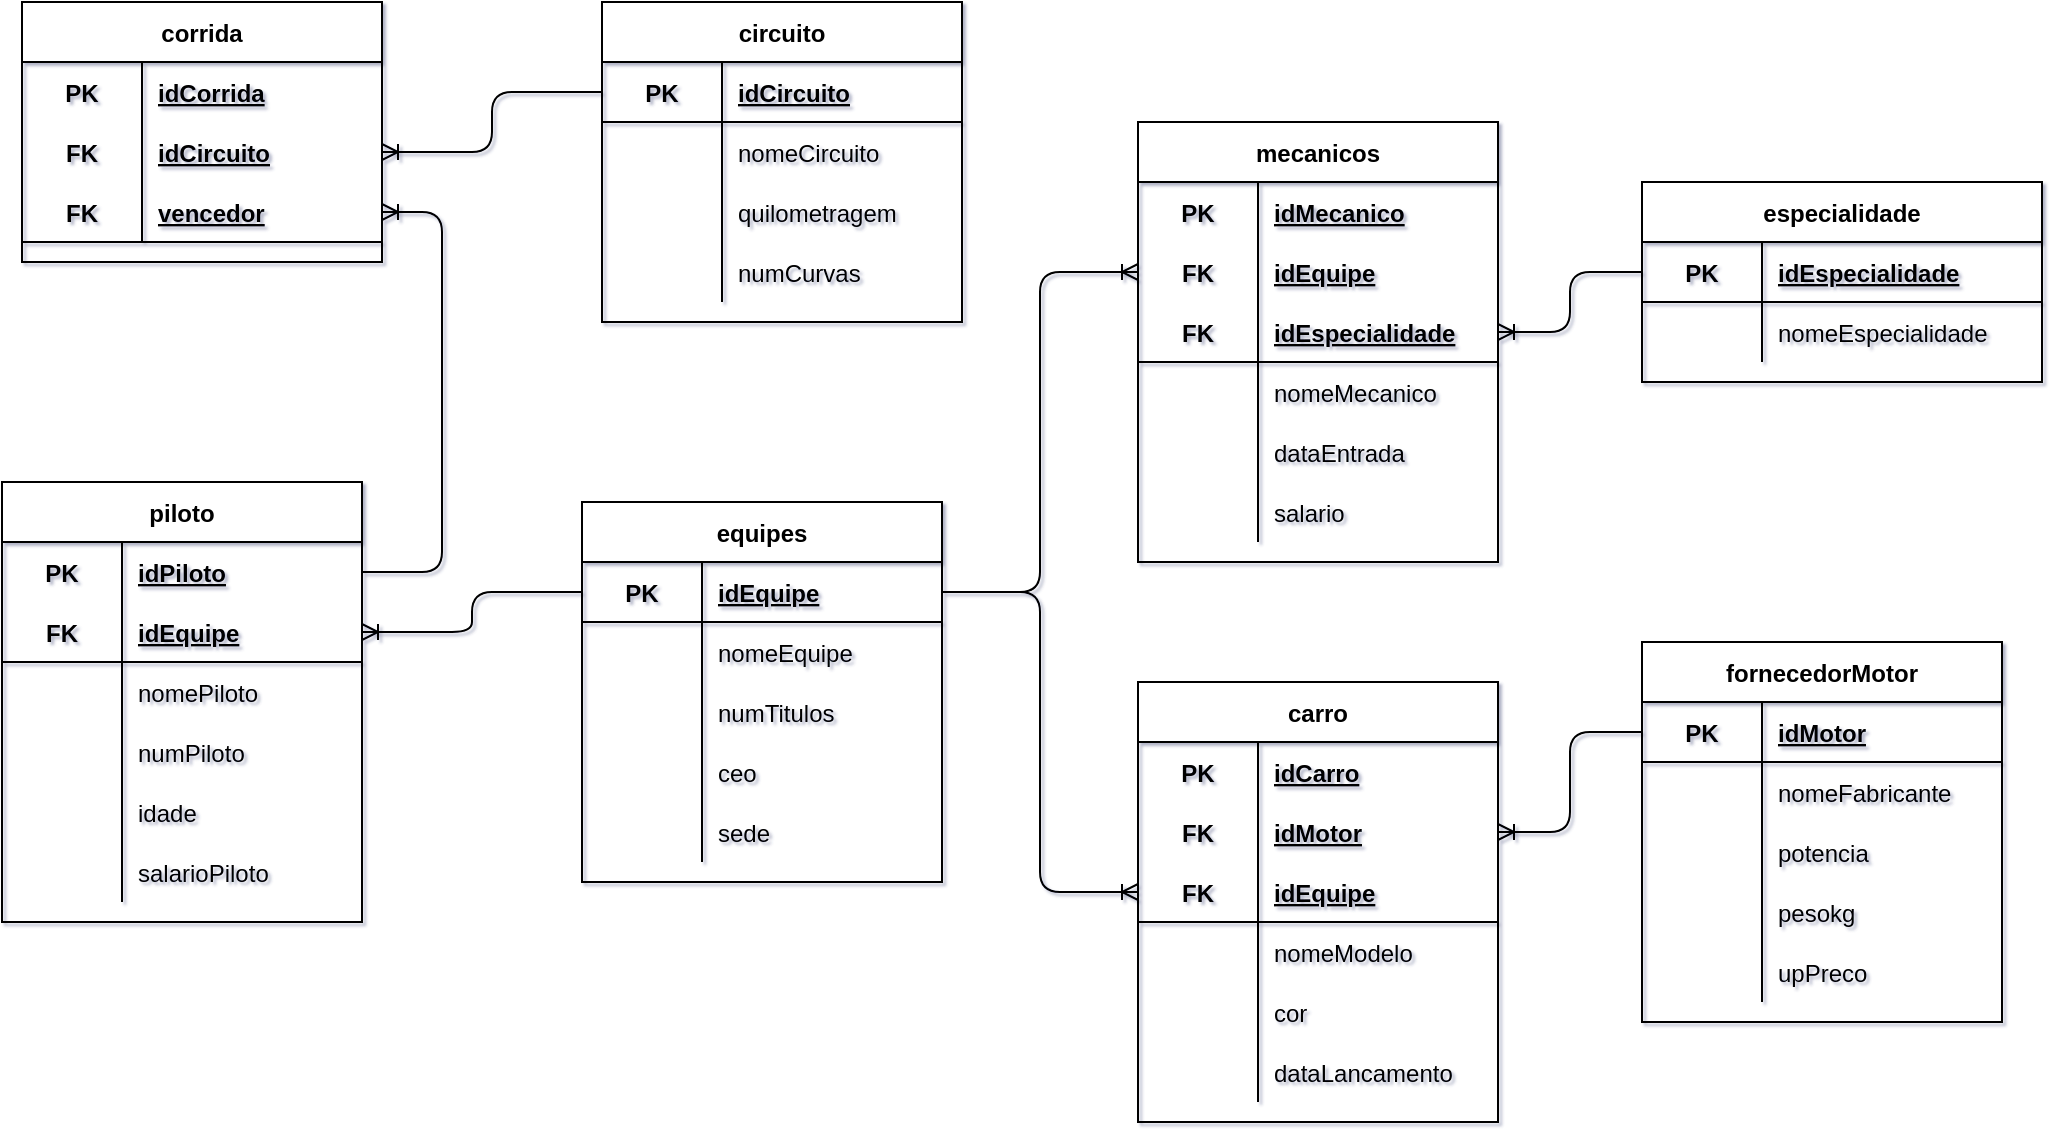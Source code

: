 <mxfile version="14.9.6" type="device"><diagram id="eBd-GLtDfnxF-l-MGAw2" name="Page-1"><mxGraphModel dx="1695" dy="1609" grid="1" gridSize="10" guides="1" tooltips="1" connect="1" arrows="1" fold="1" page="1" pageScale="1" pageWidth="827" pageHeight="1169" math="0" shadow="1"><root><mxCell id="0"/><mxCell id="1" parent="0"/><mxCell id="YlnwM0JC9CbIbklaYt_y-1" value="carro" style="shape=table;startSize=30;container=1;collapsible=1;childLayout=tableLayout;fixedRows=1;rowLines=0;fontStyle=1;align=center;resizeLast=1;" parent="1" vertex="1"><mxGeometry x="348" y="160" width="180" height="220" as="geometry"/></mxCell><mxCell id="YlnwM0JC9CbIbklaYt_y-2" value="" style="shape=partialRectangle;collapsible=0;dropTarget=0;pointerEvents=0;fillColor=none;top=0;left=0;bottom=0;right=0;points=[[0,0.5],[1,0.5]];portConstraint=eastwest;" parent="YlnwM0JC9CbIbklaYt_y-1" vertex="1"><mxGeometry y="30" width="180" height="30" as="geometry"/></mxCell><mxCell id="YlnwM0JC9CbIbklaYt_y-3" value="PK" style="shape=partialRectangle;connectable=0;fillColor=none;top=0;left=0;bottom=0;right=0;fontStyle=1;overflow=hidden;" parent="YlnwM0JC9CbIbklaYt_y-2" vertex="1"><mxGeometry width="60" height="30" as="geometry"/></mxCell><mxCell id="YlnwM0JC9CbIbklaYt_y-4" value="idCarro" style="shape=partialRectangle;connectable=0;fillColor=none;top=0;left=0;bottom=0;right=0;align=left;spacingLeft=6;fontStyle=5;overflow=hidden;" parent="YlnwM0JC9CbIbklaYt_y-2" vertex="1"><mxGeometry x="60" width="120" height="30" as="geometry"/></mxCell><mxCell id="YlnwM0JC9CbIbklaYt_y-169" value="" style="shape=partialRectangle;collapsible=0;dropTarget=0;pointerEvents=0;fillColor=none;top=0;left=0;bottom=0;right=0;points=[[0,0.5],[1,0.5]];portConstraint=eastwest;" parent="YlnwM0JC9CbIbklaYt_y-1" vertex="1"><mxGeometry y="60" width="180" height="30" as="geometry"/></mxCell><mxCell id="YlnwM0JC9CbIbklaYt_y-170" value="FK" style="shape=partialRectangle;connectable=0;fillColor=none;top=0;left=0;bottom=0;right=0;fontStyle=1;overflow=hidden;" parent="YlnwM0JC9CbIbklaYt_y-169" vertex="1"><mxGeometry width="60" height="30" as="geometry"/></mxCell><mxCell id="YlnwM0JC9CbIbklaYt_y-171" value="idMotor" style="shape=partialRectangle;connectable=0;fillColor=none;top=0;left=0;bottom=0;right=0;align=left;spacingLeft=6;fontStyle=5;overflow=hidden;" parent="YlnwM0JC9CbIbklaYt_y-169" vertex="1"><mxGeometry x="60" width="120" height="30" as="geometry"/></mxCell><mxCell id="YlnwM0JC9CbIbklaYt_y-5" value="" style="shape=partialRectangle;collapsible=0;dropTarget=0;pointerEvents=0;fillColor=none;top=0;left=0;bottom=1;right=0;points=[[0,0.5],[1,0.5]];portConstraint=eastwest;" parent="YlnwM0JC9CbIbklaYt_y-1" vertex="1"><mxGeometry y="90" width="180" height="30" as="geometry"/></mxCell><mxCell id="YlnwM0JC9CbIbklaYt_y-6" value="FK" style="shape=partialRectangle;connectable=0;fillColor=none;top=0;left=0;bottom=0;right=0;fontStyle=1;overflow=hidden;" parent="YlnwM0JC9CbIbklaYt_y-5" vertex="1"><mxGeometry width="60" height="30" as="geometry"/></mxCell><mxCell id="YlnwM0JC9CbIbklaYt_y-7" value="idEquipe" style="shape=partialRectangle;connectable=0;fillColor=none;top=0;left=0;bottom=0;right=0;align=left;spacingLeft=6;fontStyle=5;overflow=hidden;" parent="YlnwM0JC9CbIbklaYt_y-5" vertex="1"><mxGeometry x="60" width="120" height="30" as="geometry"/></mxCell><mxCell id="YlnwM0JC9CbIbklaYt_y-8" value="" style="shape=partialRectangle;collapsible=0;dropTarget=0;pointerEvents=0;fillColor=none;top=0;left=0;bottom=0;right=0;points=[[0,0.5],[1,0.5]];portConstraint=eastwest;" parent="YlnwM0JC9CbIbklaYt_y-1" vertex="1"><mxGeometry y="120" width="180" height="30" as="geometry"/></mxCell><mxCell id="YlnwM0JC9CbIbklaYt_y-9" value="" style="shape=partialRectangle;connectable=0;fillColor=none;top=0;left=0;bottom=0;right=0;editable=1;overflow=hidden;" parent="YlnwM0JC9CbIbklaYt_y-8" vertex="1"><mxGeometry width="60" height="30" as="geometry"/></mxCell><mxCell id="YlnwM0JC9CbIbklaYt_y-10" value="nomeModelo" style="shape=partialRectangle;connectable=0;fillColor=none;top=0;left=0;bottom=0;right=0;align=left;spacingLeft=6;overflow=hidden;" parent="YlnwM0JC9CbIbklaYt_y-8" vertex="1"><mxGeometry x="60" width="120" height="30" as="geometry"/></mxCell><mxCell id="YlnwM0JC9CbIbklaYt_y-11" value="" style="shape=partialRectangle;collapsible=0;dropTarget=0;pointerEvents=0;fillColor=none;top=0;left=0;bottom=0;right=0;points=[[0,0.5],[1,0.5]];portConstraint=eastwest;" parent="YlnwM0JC9CbIbklaYt_y-1" vertex="1"><mxGeometry y="150" width="180" height="30" as="geometry"/></mxCell><mxCell id="YlnwM0JC9CbIbklaYt_y-12" value="" style="shape=partialRectangle;connectable=0;fillColor=none;top=0;left=0;bottom=0;right=0;editable=1;overflow=hidden;" parent="YlnwM0JC9CbIbklaYt_y-11" vertex="1"><mxGeometry width="60" height="30" as="geometry"/></mxCell><mxCell id="YlnwM0JC9CbIbklaYt_y-13" value="cor" style="shape=partialRectangle;connectable=0;fillColor=none;top=0;left=0;bottom=0;right=0;align=left;spacingLeft=6;overflow=hidden;" parent="YlnwM0JC9CbIbklaYt_y-11" vertex="1"><mxGeometry x="60" width="120" height="30" as="geometry"/></mxCell><mxCell id="YlnwM0JC9CbIbklaYt_y-172" value="" style="shape=partialRectangle;collapsible=0;dropTarget=0;pointerEvents=0;fillColor=none;top=0;left=0;bottom=0;right=0;points=[[0,0.5],[1,0.5]];portConstraint=eastwest;" parent="YlnwM0JC9CbIbklaYt_y-1" vertex="1"><mxGeometry y="180" width="180" height="30" as="geometry"/></mxCell><mxCell id="YlnwM0JC9CbIbklaYt_y-173" value="" style="shape=partialRectangle;connectable=0;fillColor=none;top=0;left=0;bottom=0;right=0;editable=1;overflow=hidden;" parent="YlnwM0JC9CbIbklaYt_y-172" vertex="1"><mxGeometry width="60" height="30" as="geometry"/></mxCell><mxCell id="YlnwM0JC9CbIbklaYt_y-174" value="dataLancamento" style="shape=partialRectangle;connectable=0;fillColor=none;top=0;left=0;bottom=0;right=0;align=left;spacingLeft=6;overflow=hidden;" parent="YlnwM0JC9CbIbklaYt_y-172" vertex="1"><mxGeometry x="60" width="120" height="30" as="geometry"/></mxCell><mxCell id="YlnwM0JC9CbIbklaYt_y-14" value="equipes" style="shape=table;startSize=30;container=1;collapsible=1;childLayout=tableLayout;fixedRows=1;rowLines=0;fontStyle=1;align=center;resizeLast=1;" parent="1" vertex="1"><mxGeometry x="70" y="70" width="180" height="190" as="geometry"/></mxCell><mxCell id="YlnwM0JC9CbIbklaYt_y-18" value="" style="shape=partialRectangle;collapsible=0;dropTarget=0;pointerEvents=0;fillColor=none;top=0;left=0;bottom=1;right=0;points=[[0,0.5],[1,0.5]];portConstraint=eastwest;" parent="YlnwM0JC9CbIbklaYt_y-14" vertex="1"><mxGeometry y="30" width="180" height="30" as="geometry"/></mxCell><mxCell id="YlnwM0JC9CbIbklaYt_y-19" value="PK" style="shape=partialRectangle;connectable=0;fillColor=none;top=0;left=0;bottom=0;right=0;fontStyle=1;overflow=hidden;" parent="YlnwM0JC9CbIbklaYt_y-18" vertex="1"><mxGeometry width="60" height="30" as="geometry"/></mxCell><mxCell id="YlnwM0JC9CbIbklaYt_y-20" value="idEquipe" style="shape=partialRectangle;connectable=0;fillColor=none;top=0;left=0;bottom=0;right=0;align=left;spacingLeft=6;fontStyle=5;overflow=hidden;" parent="YlnwM0JC9CbIbklaYt_y-18" vertex="1"><mxGeometry x="60" width="120" height="30" as="geometry"/></mxCell><mxCell id="YlnwM0JC9CbIbklaYt_y-21" value="" style="shape=partialRectangle;collapsible=0;dropTarget=0;pointerEvents=0;fillColor=none;top=0;left=0;bottom=0;right=0;points=[[0,0.5],[1,0.5]];portConstraint=eastwest;" parent="YlnwM0JC9CbIbklaYt_y-14" vertex="1"><mxGeometry y="60" width="180" height="30" as="geometry"/></mxCell><mxCell id="YlnwM0JC9CbIbklaYt_y-22" value="" style="shape=partialRectangle;connectable=0;fillColor=none;top=0;left=0;bottom=0;right=0;editable=1;overflow=hidden;" parent="YlnwM0JC9CbIbklaYt_y-21" vertex="1"><mxGeometry width="60" height="30" as="geometry"/></mxCell><mxCell id="YlnwM0JC9CbIbklaYt_y-23" value="nomeEquipe" style="shape=partialRectangle;connectable=0;fillColor=none;top=0;left=0;bottom=0;right=0;align=left;spacingLeft=6;overflow=hidden;" parent="YlnwM0JC9CbIbklaYt_y-21" vertex="1"><mxGeometry x="60" width="120" height="30" as="geometry"/></mxCell><mxCell id="YlnwM0JC9CbIbklaYt_y-24" value="" style="shape=partialRectangle;collapsible=0;dropTarget=0;pointerEvents=0;fillColor=none;top=0;left=0;bottom=0;right=0;points=[[0,0.5],[1,0.5]];portConstraint=eastwest;" parent="YlnwM0JC9CbIbklaYt_y-14" vertex="1"><mxGeometry y="90" width="180" height="30" as="geometry"/></mxCell><mxCell id="YlnwM0JC9CbIbklaYt_y-25" value="" style="shape=partialRectangle;connectable=0;fillColor=none;top=0;left=0;bottom=0;right=0;editable=1;overflow=hidden;" parent="YlnwM0JC9CbIbklaYt_y-24" vertex="1"><mxGeometry width="60" height="30" as="geometry"/></mxCell><mxCell id="YlnwM0JC9CbIbklaYt_y-26" value="numTitulos" style="shape=partialRectangle;connectable=0;fillColor=none;top=0;left=0;bottom=0;right=0;align=left;spacingLeft=6;overflow=hidden;" parent="YlnwM0JC9CbIbklaYt_y-24" vertex="1"><mxGeometry x="60" width="120" height="30" as="geometry"/></mxCell><mxCell id="YlnwM0JC9CbIbklaYt_y-160" value="" style="shape=partialRectangle;collapsible=0;dropTarget=0;pointerEvents=0;fillColor=none;top=0;left=0;bottom=0;right=0;points=[[0,0.5],[1,0.5]];portConstraint=eastwest;" parent="YlnwM0JC9CbIbklaYt_y-14" vertex="1"><mxGeometry y="120" width="180" height="30" as="geometry"/></mxCell><mxCell id="YlnwM0JC9CbIbklaYt_y-161" value="" style="shape=partialRectangle;connectable=0;fillColor=none;top=0;left=0;bottom=0;right=0;editable=1;overflow=hidden;" parent="YlnwM0JC9CbIbklaYt_y-160" vertex="1"><mxGeometry width="60" height="30" as="geometry"/></mxCell><mxCell id="YlnwM0JC9CbIbklaYt_y-162" value="ceo" style="shape=partialRectangle;connectable=0;fillColor=none;top=0;left=0;bottom=0;right=0;align=left;spacingLeft=6;overflow=hidden;" parent="YlnwM0JC9CbIbklaYt_y-160" vertex="1"><mxGeometry x="60" width="120" height="30" as="geometry"/></mxCell><mxCell id="YlnwM0JC9CbIbklaYt_y-166" value="" style="shape=partialRectangle;collapsible=0;dropTarget=0;pointerEvents=0;fillColor=none;top=0;left=0;bottom=0;right=0;points=[[0,0.5],[1,0.5]];portConstraint=eastwest;" parent="YlnwM0JC9CbIbklaYt_y-14" vertex="1"><mxGeometry y="150" width="180" height="30" as="geometry"/></mxCell><mxCell id="YlnwM0JC9CbIbklaYt_y-167" value="" style="shape=partialRectangle;connectable=0;fillColor=none;top=0;left=0;bottom=0;right=0;editable=1;overflow=hidden;" parent="YlnwM0JC9CbIbklaYt_y-166" vertex="1"><mxGeometry width="60" height="30" as="geometry"/></mxCell><mxCell id="YlnwM0JC9CbIbklaYt_y-168" value="sede" style="shape=partialRectangle;connectable=0;fillColor=none;top=0;left=0;bottom=0;right=0;align=left;spacingLeft=6;overflow=hidden;" parent="YlnwM0JC9CbIbklaYt_y-166" vertex="1"><mxGeometry x="60" width="120" height="30" as="geometry"/></mxCell><mxCell id="YlnwM0JC9CbIbklaYt_y-27" value="piloto" style="shape=table;startSize=30;container=1;collapsible=1;childLayout=tableLayout;fixedRows=1;rowLines=0;fontStyle=1;align=center;resizeLast=1;" parent="1" vertex="1"><mxGeometry x="-220" y="60" width="180" height="220" as="geometry"/></mxCell><mxCell id="YlnwM0JC9CbIbklaYt_y-28" value="" style="shape=partialRectangle;collapsible=0;dropTarget=0;pointerEvents=0;fillColor=none;top=0;left=0;bottom=0;right=0;points=[[0,0.5],[1,0.5]];portConstraint=eastwest;" parent="YlnwM0JC9CbIbklaYt_y-27" vertex="1"><mxGeometry y="30" width="180" height="30" as="geometry"/></mxCell><mxCell id="YlnwM0JC9CbIbklaYt_y-29" value="PK" style="shape=partialRectangle;connectable=0;fillColor=none;top=0;left=0;bottom=0;right=0;fontStyle=1;overflow=hidden;" parent="YlnwM0JC9CbIbklaYt_y-28" vertex="1"><mxGeometry width="60" height="30" as="geometry"/></mxCell><mxCell id="YlnwM0JC9CbIbklaYt_y-30" value="idPiloto" style="shape=partialRectangle;connectable=0;fillColor=none;top=0;left=0;bottom=0;right=0;align=left;spacingLeft=6;fontStyle=5;overflow=hidden;" parent="YlnwM0JC9CbIbklaYt_y-28" vertex="1"><mxGeometry x="60" width="120" height="30" as="geometry"/></mxCell><mxCell id="YlnwM0JC9CbIbklaYt_y-31" value="" style="shape=partialRectangle;collapsible=0;dropTarget=0;pointerEvents=0;fillColor=none;top=0;left=0;bottom=1;right=0;points=[[0,0.5],[1,0.5]];portConstraint=eastwest;" parent="YlnwM0JC9CbIbklaYt_y-27" vertex="1"><mxGeometry y="60" width="180" height="30" as="geometry"/></mxCell><mxCell id="YlnwM0JC9CbIbklaYt_y-32" value="FK" style="shape=partialRectangle;connectable=0;fillColor=none;top=0;left=0;bottom=0;right=0;fontStyle=1;overflow=hidden;" parent="YlnwM0JC9CbIbklaYt_y-31" vertex="1"><mxGeometry width="60" height="30" as="geometry"/></mxCell><mxCell id="YlnwM0JC9CbIbklaYt_y-33" value="idEquipe" style="shape=partialRectangle;connectable=0;fillColor=none;top=0;left=0;bottom=0;right=0;align=left;spacingLeft=6;fontStyle=5;overflow=hidden;" parent="YlnwM0JC9CbIbklaYt_y-31" vertex="1"><mxGeometry x="60" width="120" height="30" as="geometry"/></mxCell><mxCell id="YlnwM0JC9CbIbklaYt_y-34" value="" style="shape=partialRectangle;collapsible=0;dropTarget=0;pointerEvents=0;fillColor=none;top=0;left=0;bottom=0;right=0;points=[[0,0.5],[1,0.5]];portConstraint=eastwest;" parent="YlnwM0JC9CbIbklaYt_y-27" vertex="1"><mxGeometry y="90" width="180" height="30" as="geometry"/></mxCell><mxCell id="YlnwM0JC9CbIbklaYt_y-35" value="" style="shape=partialRectangle;connectable=0;fillColor=none;top=0;left=0;bottom=0;right=0;editable=1;overflow=hidden;" parent="YlnwM0JC9CbIbklaYt_y-34" vertex="1"><mxGeometry width="60" height="30" as="geometry"/></mxCell><mxCell id="YlnwM0JC9CbIbklaYt_y-36" value="nomePiloto" style="shape=partialRectangle;connectable=0;fillColor=none;top=0;left=0;bottom=0;right=0;align=left;spacingLeft=6;overflow=hidden;" parent="YlnwM0JC9CbIbklaYt_y-34" vertex="1"><mxGeometry x="60" width="120" height="30" as="geometry"/></mxCell><mxCell id="YlnwM0JC9CbIbklaYt_y-157" value="" style="shape=partialRectangle;collapsible=0;dropTarget=0;pointerEvents=0;fillColor=none;top=0;left=0;bottom=0;right=0;points=[[0,0.5],[1,0.5]];portConstraint=eastwest;" parent="YlnwM0JC9CbIbklaYt_y-27" vertex="1"><mxGeometry y="120" width="180" height="30" as="geometry"/></mxCell><mxCell id="YlnwM0JC9CbIbklaYt_y-158" value="" style="shape=partialRectangle;connectable=0;fillColor=none;top=0;left=0;bottom=0;right=0;editable=1;overflow=hidden;" parent="YlnwM0JC9CbIbklaYt_y-157" vertex="1"><mxGeometry width="60" height="30" as="geometry"/></mxCell><mxCell id="YlnwM0JC9CbIbklaYt_y-159" value="numPiloto" style="shape=partialRectangle;connectable=0;fillColor=none;top=0;left=0;bottom=0;right=0;align=left;spacingLeft=6;overflow=hidden;" parent="YlnwM0JC9CbIbklaYt_y-157" vertex="1"><mxGeometry x="60" width="120" height="30" as="geometry"/></mxCell><mxCell id="YlnwM0JC9CbIbklaYt_y-37" value="" style="shape=partialRectangle;collapsible=0;dropTarget=0;pointerEvents=0;fillColor=none;top=0;left=0;bottom=0;right=0;points=[[0,0.5],[1,0.5]];portConstraint=eastwest;" parent="YlnwM0JC9CbIbklaYt_y-27" vertex="1"><mxGeometry y="150" width="180" height="30" as="geometry"/></mxCell><mxCell id="YlnwM0JC9CbIbklaYt_y-38" value="" style="shape=partialRectangle;connectable=0;fillColor=none;top=0;left=0;bottom=0;right=0;editable=1;overflow=hidden;" parent="YlnwM0JC9CbIbklaYt_y-37" vertex="1"><mxGeometry width="60" height="30" as="geometry"/></mxCell><mxCell id="YlnwM0JC9CbIbklaYt_y-39" value="idade" style="shape=partialRectangle;connectable=0;fillColor=none;top=0;left=0;bottom=0;right=0;align=left;spacingLeft=6;overflow=hidden;" parent="YlnwM0JC9CbIbklaYt_y-37" vertex="1"><mxGeometry x="60" width="120" height="30" as="geometry"/></mxCell><mxCell id="hc2uomuNzAg5_D6R_K1c-16" value="" style="shape=partialRectangle;collapsible=0;dropTarget=0;pointerEvents=0;fillColor=none;top=0;left=0;bottom=0;right=0;points=[[0,0.5],[1,0.5]];portConstraint=eastwest;" parent="YlnwM0JC9CbIbklaYt_y-27" vertex="1"><mxGeometry y="180" width="180" height="30" as="geometry"/></mxCell><mxCell id="hc2uomuNzAg5_D6R_K1c-17" value="" style="shape=partialRectangle;connectable=0;fillColor=none;top=0;left=0;bottom=0;right=0;editable=1;overflow=hidden;" parent="hc2uomuNzAg5_D6R_K1c-16" vertex="1"><mxGeometry width="60" height="30" as="geometry"/></mxCell><mxCell id="hc2uomuNzAg5_D6R_K1c-18" value="salarioPiloto" style="shape=partialRectangle;connectable=0;fillColor=none;top=0;left=0;bottom=0;right=0;align=left;spacingLeft=6;overflow=hidden;" parent="hc2uomuNzAg5_D6R_K1c-16" vertex="1"><mxGeometry x="60" width="120" height="30" as="geometry"/></mxCell><mxCell id="YlnwM0JC9CbIbklaYt_y-40" value="fornecedorMotor" style="shape=table;startSize=30;container=1;collapsible=1;childLayout=tableLayout;fixedRows=1;rowLines=0;fontStyle=1;align=center;resizeLast=1;" parent="1" vertex="1"><mxGeometry x="600" y="140" width="180" height="190" as="geometry"/></mxCell><mxCell id="YlnwM0JC9CbIbklaYt_y-44" value="" style="shape=partialRectangle;collapsible=0;dropTarget=0;pointerEvents=0;fillColor=none;top=0;left=0;bottom=1;right=0;points=[[0,0.5],[1,0.5]];portConstraint=eastwest;" parent="YlnwM0JC9CbIbklaYt_y-40" vertex="1"><mxGeometry y="30" width="180" height="30" as="geometry"/></mxCell><mxCell id="YlnwM0JC9CbIbklaYt_y-45" value="PK" style="shape=partialRectangle;connectable=0;fillColor=none;top=0;left=0;bottom=0;right=0;fontStyle=1;overflow=hidden;" parent="YlnwM0JC9CbIbklaYt_y-44" vertex="1"><mxGeometry width="60" height="30" as="geometry"/></mxCell><mxCell id="YlnwM0JC9CbIbklaYt_y-46" value="idMotor" style="shape=partialRectangle;connectable=0;fillColor=none;top=0;left=0;bottom=0;right=0;align=left;spacingLeft=6;fontStyle=5;overflow=hidden;" parent="YlnwM0JC9CbIbklaYt_y-44" vertex="1"><mxGeometry x="60" width="120" height="30" as="geometry"/></mxCell><mxCell id="YlnwM0JC9CbIbklaYt_y-47" value="" style="shape=partialRectangle;collapsible=0;dropTarget=0;pointerEvents=0;fillColor=none;top=0;left=0;bottom=0;right=0;points=[[0,0.5],[1,0.5]];portConstraint=eastwest;" parent="YlnwM0JC9CbIbklaYt_y-40" vertex="1"><mxGeometry y="60" width="180" height="30" as="geometry"/></mxCell><mxCell id="YlnwM0JC9CbIbklaYt_y-48" value="" style="shape=partialRectangle;connectable=0;fillColor=none;top=0;left=0;bottom=0;right=0;editable=1;overflow=hidden;" parent="YlnwM0JC9CbIbklaYt_y-47" vertex="1"><mxGeometry width="60" height="30" as="geometry"/></mxCell><mxCell id="YlnwM0JC9CbIbklaYt_y-49" value="nomeFabricante" style="shape=partialRectangle;connectable=0;fillColor=none;top=0;left=0;bottom=0;right=0;align=left;spacingLeft=6;overflow=hidden;" parent="YlnwM0JC9CbIbklaYt_y-47" vertex="1"><mxGeometry x="60" width="120" height="30" as="geometry"/></mxCell><mxCell id="YlnwM0JC9CbIbklaYt_y-50" value="" style="shape=partialRectangle;collapsible=0;dropTarget=0;pointerEvents=0;fillColor=none;top=0;left=0;bottom=0;right=0;points=[[0,0.5],[1,0.5]];portConstraint=eastwest;" parent="YlnwM0JC9CbIbklaYt_y-40" vertex="1"><mxGeometry y="90" width="180" height="30" as="geometry"/></mxCell><mxCell id="YlnwM0JC9CbIbklaYt_y-51" value="" style="shape=partialRectangle;connectable=0;fillColor=none;top=0;left=0;bottom=0;right=0;editable=1;overflow=hidden;" parent="YlnwM0JC9CbIbklaYt_y-50" vertex="1"><mxGeometry width="60" height="30" as="geometry"/></mxCell><mxCell id="YlnwM0JC9CbIbklaYt_y-52" value="potencia" style="shape=partialRectangle;connectable=0;fillColor=none;top=0;left=0;bottom=0;right=0;align=left;spacingLeft=6;overflow=hidden;" parent="YlnwM0JC9CbIbklaYt_y-50" vertex="1"><mxGeometry x="60" width="120" height="30" as="geometry"/></mxCell><mxCell id="hc2uomuNzAg5_D6R_K1c-19" value="" style="shape=partialRectangle;collapsible=0;dropTarget=0;pointerEvents=0;fillColor=none;top=0;left=0;bottom=0;right=0;points=[[0,0.5],[1,0.5]];portConstraint=eastwest;" parent="YlnwM0JC9CbIbklaYt_y-40" vertex="1"><mxGeometry y="120" width="180" height="30" as="geometry"/></mxCell><mxCell id="hc2uomuNzAg5_D6R_K1c-20" value="" style="shape=partialRectangle;connectable=0;fillColor=none;top=0;left=0;bottom=0;right=0;editable=1;overflow=hidden;" parent="hc2uomuNzAg5_D6R_K1c-19" vertex="1"><mxGeometry width="60" height="30" as="geometry"/></mxCell><mxCell id="hc2uomuNzAg5_D6R_K1c-21" value="pesokg" style="shape=partialRectangle;connectable=0;fillColor=none;top=0;left=0;bottom=0;right=0;align=left;spacingLeft=6;overflow=hidden;" parent="hc2uomuNzAg5_D6R_K1c-19" vertex="1"><mxGeometry x="60" width="120" height="30" as="geometry"/></mxCell><mxCell id="hc2uomuNzAg5_D6R_K1c-13" value="" style="shape=partialRectangle;collapsible=0;dropTarget=0;pointerEvents=0;fillColor=none;top=0;left=0;bottom=0;right=0;points=[[0,0.5],[1,0.5]];portConstraint=eastwest;" parent="YlnwM0JC9CbIbklaYt_y-40" vertex="1"><mxGeometry y="150" width="180" height="30" as="geometry"/></mxCell><mxCell id="hc2uomuNzAg5_D6R_K1c-14" value="" style="shape=partialRectangle;connectable=0;fillColor=none;top=0;left=0;bottom=0;right=0;editable=1;overflow=hidden;" parent="hc2uomuNzAg5_D6R_K1c-13" vertex="1"><mxGeometry width="60" height="30" as="geometry"/></mxCell><mxCell id="hc2uomuNzAg5_D6R_K1c-15" value="upPreco" style="shape=partialRectangle;connectable=0;fillColor=none;top=0;left=0;bottom=0;right=0;align=left;spacingLeft=6;overflow=hidden;" parent="hc2uomuNzAg5_D6R_K1c-13" vertex="1"><mxGeometry x="60" width="120" height="30" as="geometry"/></mxCell><mxCell id="YlnwM0JC9CbIbklaYt_y-53" value="especialidade" style="shape=table;startSize=30;container=1;collapsible=1;childLayout=tableLayout;fixedRows=1;rowLines=0;fontStyle=1;align=center;resizeLast=1;" parent="1" vertex="1"><mxGeometry x="600" y="-90" width="200" height="100" as="geometry"/></mxCell><mxCell id="YlnwM0JC9CbIbklaYt_y-57" value="" style="shape=partialRectangle;collapsible=0;dropTarget=0;pointerEvents=0;fillColor=none;top=0;left=0;bottom=1;right=0;points=[[0,0.5],[1,0.5]];portConstraint=eastwest;" parent="YlnwM0JC9CbIbklaYt_y-53" vertex="1"><mxGeometry y="30" width="200" height="30" as="geometry"/></mxCell><mxCell id="YlnwM0JC9CbIbklaYt_y-58" value="PK" style="shape=partialRectangle;connectable=0;fillColor=none;top=0;left=0;bottom=0;right=0;fontStyle=1;overflow=hidden;" parent="YlnwM0JC9CbIbklaYt_y-57" vertex="1"><mxGeometry width="60" height="30" as="geometry"/></mxCell><mxCell id="YlnwM0JC9CbIbklaYt_y-59" value="idEspecialidade" style="shape=partialRectangle;connectable=0;fillColor=none;top=0;left=0;bottom=0;right=0;align=left;spacingLeft=6;fontStyle=5;overflow=hidden;" parent="YlnwM0JC9CbIbklaYt_y-57" vertex="1"><mxGeometry x="60" width="140" height="30" as="geometry"/></mxCell><mxCell id="YlnwM0JC9CbIbklaYt_y-60" value="" style="shape=partialRectangle;collapsible=0;dropTarget=0;pointerEvents=0;fillColor=none;top=0;left=0;bottom=0;right=0;points=[[0,0.5],[1,0.5]];portConstraint=eastwest;" parent="YlnwM0JC9CbIbklaYt_y-53" vertex="1"><mxGeometry y="60" width="200" height="30" as="geometry"/></mxCell><mxCell id="YlnwM0JC9CbIbklaYt_y-61" value="" style="shape=partialRectangle;connectable=0;fillColor=none;top=0;left=0;bottom=0;right=0;editable=1;overflow=hidden;" parent="YlnwM0JC9CbIbklaYt_y-60" vertex="1"><mxGeometry width="60" height="30" as="geometry"/></mxCell><mxCell id="YlnwM0JC9CbIbklaYt_y-62" value="nomeEspecialidade" style="shape=partialRectangle;connectable=0;fillColor=none;top=0;left=0;bottom=0;right=0;align=left;spacingLeft=6;overflow=hidden;" parent="YlnwM0JC9CbIbklaYt_y-60" vertex="1"><mxGeometry x="60" width="140" height="30" as="geometry"/></mxCell><mxCell id="YlnwM0JC9CbIbklaYt_y-79" value="circuito" style="shape=table;startSize=30;container=1;collapsible=1;childLayout=tableLayout;fixedRows=1;rowLines=0;fontStyle=1;align=center;resizeLast=1;" parent="1" vertex="1"><mxGeometry x="80" y="-180" width="180" height="160" as="geometry"/></mxCell><mxCell id="YlnwM0JC9CbIbklaYt_y-83" value="" style="shape=partialRectangle;collapsible=0;dropTarget=0;pointerEvents=0;fillColor=none;top=0;left=0;bottom=1;right=0;points=[[0,0.5],[1,0.5]];portConstraint=eastwest;" parent="YlnwM0JC9CbIbklaYt_y-79" vertex="1"><mxGeometry y="30" width="180" height="30" as="geometry"/></mxCell><mxCell id="YlnwM0JC9CbIbklaYt_y-84" value="PK" style="shape=partialRectangle;connectable=0;fillColor=none;top=0;left=0;bottom=0;right=0;fontStyle=1;overflow=hidden;" parent="YlnwM0JC9CbIbklaYt_y-83" vertex="1"><mxGeometry width="60" height="30" as="geometry"/></mxCell><mxCell id="YlnwM0JC9CbIbklaYt_y-85" value="idCircuito" style="shape=partialRectangle;connectable=0;fillColor=none;top=0;left=0;bottom=0;right=0;align=left;spacingLeft=6;fontStyle=5;overflow=hidden;" parent="YlnwM0JC9CbIbklaYt_y-83" vertex="1"><mxGeometry x="60" width="120" height="30" as="geometry"/></mxCell><mxCell id="YlnwM0JC9CbIbklaYt_y-86" value="" style="shape=partialRectangle;collapsible=0;dropTarget=0;pointerEvents=0;fillColor=none;top=0;left=0;bottom=0;right=0;points=[[0,0.5],[1,0.5]];portConstraint=eastwest;" parent="YlnwM0JC9CbIbklaYt_y-79" vertex="1"><mxGeometry y="60" width="180" height="30" as="geometry"/></mxCell><mxCell id="YlnwM0JC9CbIbklaYt_y-87" value="" style="shape=partialRectangle;connectable=0;fillColor=none;top=0;left=0;bottom=0;right=0;editable=1;overflow=hidden;" parent="YlnwM0JC9CbIbklaYt_y-86" vertex="1"><mxGeometry width="60" height="30" as="geometry"/></mxCell><mxCell id="YlnwM0JC9CbIbklaYt_y-88" value="nomeCircuito" style="shape=partialRectangle;connectable=0;fillColor=none;top=0;left=0;bottom=0;right=0;align=left;spacingLeft=6;overflow=hidden;" parent="YlnwM0JC9CbIbklaYt_y-86" vertex="1"><mxGeometry x="60" width="120" height="30" as="geometry"/></mxCell><mxCell id="YlnwM0JC9CbIbklaYt_y-89" value="" style="shape=partialRectangle;collapsible=0;dropTarget=0;pointerEvents=0;fillColor=none;top=0;left=0;bottom=0;right=0;points=[[0,0.5],[1,0.5]];portConstraint=eastwest;" parent="YlnwM0JC9CbIbklaYt_y-79" vertex="1"><mxGeometry y="90" width="180" height="30" as="geometry"/></mxCell><mxCell id="YlnwM0JC9CbIbklaYt_y-90" value="" style="shape=partialRectangle;connectable=0;fillColor=none;top=0;left=0;bottom=0;right=0;editable=1;overflow=hidden;" parent="YlnwM0JC9CbIbklaYt_y-89" vertex="1"><mxGeometry width="60" height="30" as="geometry"/></mxCell><mxCell id="YlnwM0JC9CbIbklaYt_y-91" value="quilometragem" style="shape=partialRectangle;connectable=0;fillColor=none;top=0;left=0;bottom=0;right=0;align=left;spacingLeft=6;overflow=hidden;" parent="YlnwM0JC9CbIbklaYt_y-89" vertex="1"><mxGeometry x="60" width="120" height="30" as="geometry"/></mxCell><mxCell id="YlnwM0JC9CbIbklaYt_y-194" value="" style="shape=partialRectangle;collapsible=0;dropTarget=0;pointerEvents=0;fillColor=none;top=0;left=0;bottom=0;right=0;points=[[0,0.5],[1,0.5]];portConstraint=eastwest;" parent="YlnwM0JC9CbIbklaYt_y-79" vertex="1"><mxGeometry y="120" width="180" height="30" as="geometry"/></mxCell><mxCell id="YlnwM0JC9CbIbklaYt_y-195" value="" style="shape=partialRectangle;connectable=0;fillColor=none;top=0;left=0;bottom=0;right=0;editable=1;overflow=hidden;" parent="YlnwM0JC9CbIbklaYt_y-194" vertex="1"><mxGeometry width="60" height="30" as="geometry"/></mxCell><mxCell id="YlnwM0JC9CbIbklaYt_y-196" value="numCurvas" style="shape=partialRectangle;connectable=0;fillColor=none;top=0;left=0;bottom=0;right=0;align=left;spacingLeft=6;overflow=hidden;" parent="YlnwM0JC9CbIbklaYt_y-194" vertex="1"><mxGeometry x="60" width="120" height="30" as="geometry"/></mxCell><mxCell id="YlnwM0JC9CbIbklaYt_y-105" value="mecanicos" style="shape=table;startSize=30;container=1;collapsible=1;childLayout=tableLayout;fixedRows=1;rowLines=0;fontStyle=1;align=center;resizeLast=1;" parent="1" vertex="1"><mxGeometry x="348" y="-120" width="180" height="220" as="geometry"/></mxCell><mxCell id="YlnwM0JC9CbIbklaYt_y-106" value="" style="shape=partialRectangle;collapsible=0;dropTarget=0;pointerEvents=0;fillColor=none;top=0;left=0;bottom=0;right=0;points=[[0,0.5],[1,0.5]];portConstraint=eastwest;" parent="YlnwM0JC9CbIbklaYt_y-105" vertex="1"><mxGeometry y="30" width="180" height="30" as="geometry"/></mxCell><mxCell id="YlnwM0JC9CbIbklaYt_y-107" value="PK" style="shape=partialRectangle;connectable=0;fillColor=none;top=0;left=0;bottom=0;right=0;fontStyle=1;overflow=hidden;" parent="YlnwM0JC9CbIbklaYt_y-106" vertex="1"><mxGeometry width="60" height="30" as="geometry"/></mxCell><mxCell id="YlnwM0JC9CbIbklaYt_y-108" value="idMecanico" style="shape=partialRectangle;connectable=0;fillColor=none;top=0;left=0;bottom=0;right=0;align=left;spacingLeft=6;fontStyle=5;overflow=hidden;" parent="YlnwM0JC9CbIbklaYt_y-106" vertex="1"><mxGeometry x="60" width="120" height="30" as="geometry"/></mxCell><mxCell id="YlnwM0JC9CbIbklaYt_y-197" value="" style="shape=partialRectangle;collapsible=0;dropTarget=0;pointerEvents=0;fillColor=none;top=0;left=0;bottom=0;right=0;points=[[0,0.5],[1,0.5]];portConstraint=eastwest;" parent="YlnwM0JC9CbIbklaYt_y-105" vertex="1"><mxGeometry y="60" width="180" height="30" as="geometry"/></mxCell><mxCell id="YlnwM0JC9CbIbklaYt_y-198" value="FK" style="shape=partialRectangle;connectable=0;fillColor=none;top=0;left=0;bottom=0;right=0;fontStyle=1;overflow=hidden;" parent="YlnwM0JC9CbIbklaYt_y-197" vertex="1"><mxGeometry width="60" height="30" as="geometry"/></mxCell><mxCell id="YlnwM0JC9CbIbklaYt_y-199" value="idEquipe" style="shape=partialRectangle;connectable=0;fillColor=none;top=0;left=0;bottom=0;right=0;align=left;spacingLeft=6;fontStyle=5;overflow=hidden;" parent="YlnwM0JC9CbIbklaYt_y-197" vertex="1"><mxGeometry x="60" width="120" height="30" as="geometry"/></mxCell><mxCell id="YlnwM0JC9CbIbklaYt_y-109" value="" style="shape=partialRectangle;collapsible=0;dropTarget=0;pointerEvents=0;fillColor=none;top=0;left=0;bottom=1;right=0;points=[[0,0.5],[1,0.5]];portConstraint=eastwest;" parent="YlnwM0JC9CbIbklaYt_y-105" vertex="1"><mxGeometry y="90" width="180" height="30" as="geometry"/></mxCell><mxCell id="YlnwM0JC9CbIbklaYt_y-110" value="FK" style="shape=partialRectangle;connectable=0;fillColor=none;top=0;left=0;bottom=0;right=0;fontStyle=1;overflow=hidden;" parent="YlnwM0JC9CbIbklaYt_y-109" vertex="1"><mxGeometry width="60" height="30" as="geometry"/></mxCell><mxCell id="YlnwM0JC9CbIbklaYt_y-111" value="idEspecialidade" style="shape=partialRectangle;connectable=0;fillColor=none;top=0;left=0;bottom=0;right=0;align=left;spacingLeft=6;fontStyle=5;overflow=hidden;" parent="YlnwM0JC9CbIbklaYt_y-109" vertex="1"><mxGeometry x="60" width="120" height="30" as="geometry"/></mxCell><mxCell id="YlnwM0JC9CbIbklaYt_y-112" value="" style="shape=partialRectangle;collapsible=0;dropTarget=0;pointerEvents=0;fillColor=none;top=0;left=0;bottom=0;right=0;points=[[0,0.5],[1,0.5]];portConstraint=eastwest;" parent="YlnwM0JC9CbIbklaYt_y-105" vertex="1"><mxGeometry y="120" width="180" height="30" as="geometry"/></mxCell><mxCell id="YlnwM0JC9CbIbklaYt_y-113" value="" style="shape=partialRectangle;connectable=0;fillColor=none;top=0;left=0;bottom=0;right=0;editable=1;overflow=hidden;" parent="YlnwM0JC9CbIbklaYt_y-112" vertex="1"><mxGeometry width="60" height="30" as="geometry"/></mxCell><mxCell id="YlnwM0JC9CbIbklaYt_y-114" value="nomeMecanico" style="shape=partialRectangle;connectable=0;fillColor=none;top=0;left=0;bottom=0;right=0;align=left;spacingLeft=6;overflow=hidden;" parent="YlnwM0JC9CbIbklaYt_y-112" vertex="1"><mxGeometry x="60" width="120" height="30" as="geometry"/></mxCell><mxCell id="YlnwM0JC9CbIbklaYt_y-115" value="" style="shape=partialRectangle;collapsible=0;dropTarget=0;pointerEvents=0;fillColor=none;top=0;left=0;bottom=0;right=0;points=[[0,0.5],[1,0.5]];portConstraint=eastwest;" parent="YlnwM0JC9CbIbklaYt_y-105" vertex="1"><mxGeometry y="150" width="180" height="30" as="geometry"/></mxCell><mxCell id="YlnwM0JC9CbIbklaYt_y-116" value="" style="shape=partialRectangle;connectable=0;fillColor=none;top=0;left=0;bottom=0;right=0;editable=1;overflow=hidden;" parent="YlnwM0JC9CbIbklaYt_y-115" vertex="1"><mxGeometry width="60" height="30" as="geometry"/></mxCell><mxCell id="YlnwM0JC9CbIbklaYt_y-117" value="dataEntrada" style="shape=partialRectangle;connectable=0;fillColor=none;top=0;left=0;bottom=0;right=0;align=left;spacingLeft=6;overflow=hidden;" parent="YlnwM0JC9CbIbklaYt_y-115" vertex="1"><mxGeometry x="60" width="120" height="30" as="geometry"/></mxCell><mxCell id="YlnwM0JC9CbIbklaYt_y-200" value="" style="shape=partialRectangle;collapsible=0;dropTarget=0;pointerEvents=0;fillColor=none;top=0;left=0;bottom=0;right=0;points=[[0,0.5],[1,0.5]];portConstraint=eastwest;" parent="YlnwM0JC9CbIbklaYt_y-105" vertex="1"><mxGeometry y="180" width="180" height="30" as="geometry"/></mxCell><mxCell id="YlnwM0JC9CbIbklaYt_y-201" value="" style="shape=partialRectangle;connectable=0;fillColor=none;top=0;left=0;bottom=0;right=0;editable=1;overflow=hidden;" parent="YlnwM0JC9CbIbklaYt_y-200" vertex="1"><mxGeometry width="60" height="30" as="geometry"/></mxCell><mxCell id="YlnwM0JC9CbIbklaYt_y-202" value="salario" style="shape=partialRectangle;connectable=0;fillColor=none;top=0;left=0;bottom=0;right=0;align=left;spacingLeft=6;overflow=hidden;" parent="YlnwM0JC9CbIbklaYt_y-200" vertex="1"><mxGeometry x="60" width="120" height="30" as="geometry"/></mxCell><mxCell id="YlnwM0JC9CbIbklaYt_y-131" value="corrida" style="shape=table;startSize=30;container=1;collapsible=1;childLayout=tableLayout;fixedRows=1;rowLines=0;fontStyle=1;align=center;resizeLast=1;" parent="1" vertex="1"><mxGeometry x="-210" y="-180" width="180" height="130" as="geometry"/></mxCell><mxCell id="YlnwM0JC9CbIbklaYt_y-132" value="" style="shape=partialRectangle;collapsible=0;dropTarget=0;pointerEvents=0;fillColor=none;top=0;left=0;bottom=0;right=0;points=[[0,0.5],[1,0.5]];portConstraint=eastwest;" parent="YlnwM0JC9CbIbklaYt_y-131" vertex="1"><mxGeometry y="30" width="180" height="30" as="geometry"/></mxCell><mxCell id="YlnwM0JC9CbIbklaYt_y-133" value="PK" style="shape=partialRectangle;connectable=0;fillColor=none;top=0;left=0;bottom=0;right=0;fontStyle=1;overflow=hidden;" parent="YlnwM0JC9CbIbklaYt_y-132" vertex="1"><mxGeometry width="60" height="30" as="geometry"/></mxCell><mxCell id="YlnwM0JC9CbIbklaYt_y-134" value="idCorrida" style="shape=partialRectangle;connectable=0;fillColor=none;top=0;left=0;bottom=0;right=0;align=left;spacingLeft=6;fontStyle=5;overflow=hidden;" parent="YlnwM0JC9CbIbklaYt_y-132" vertex="1"><mxGeometry x="60" width="120" height="30" as="geometry"/></mxCell><mxCell id="YlnwM0JC9CbIbklaYt_y-203" value="" style="shape=partialRectangle;collapsible=0;dropTarget=0;pointerEvents=0;fillColor=none;top=0;left=0;bottom=0;right=0;points=[[0,0.5],[1,0.5]];portConstraint=eastwest;" parent="YlnwM0JC9CbIbklaYt_y-131" vertex="1"><mxGeometry y="60" width="180" height="30" as="geometry"/></mxCell><mxCell id="YlnwM0JC9CbIbklaYt_y-204" value="FK" style="shape=partialRectangle;connectable=0;fillColor=none;top=0;left=0;bottom=0;right=0;fontStyle=1;overflow=hidden;" parent="YlnwM0JC9CbIbklaYt_y-203" vertex="1"><mxGeometry width="60" height="30" as="geometry"/></mxCell><mxCell id="YlnwM0JC9CbIbklaYt_y-205" value="idCircuito" style="shape=partialRectangle;connectable=0;fillColor=none;top=0;left=0;bottom=0;right=0;align=left;spacingLeft=6;fontStyle=5;overflow=hidden;" parent="YlnwM0JC9CbIbklaYt_y-203" vertex="1"><mxGeometry x="60" width="120" height="30" as="geometry"/></mxCell><mxCell id="YlnwM0JC9CbIbklaYt_y-135" value="" style="shape=partialRectangle;collapsible=0;dropTarget=0;pointerEvents=0;fillColor=none;top=0;left=0;bottom=1;right=0;points=[[0,0.5],[1,0.5]];portConstraint=eastwest;" parent="YlnwM0JC9CbIbklaYt_y-131" vertex="1"><mxGeometry y="90" width="180" height="30" as="geometry"/></mxCell><mxCell id="YlnwM0JC9CbIbklaYt_y-136" value="FK" style="shape=partialRectangle;connectable=0;fillColor=none;top=0;left=0;bottom=0;right=0;fontStyle=1;overflow=hidden;" parent="YlnwM0JC9CbIbklaYt_y-135" vertex="1"><mxGeometry width="60" height="30" as="geometry"/></mxCell><mxCell id="YlnwM0JC9CbIbklaYt_y-137" value="vencedor" style="shape=partialRectangle;connectable=0;fillColor=none;top=0;left=0;bottom=0;right=0;align=left;spacingLeft=6;fontStyle=5;overflow=hidden;" parent="YlnwM0JC9CbIbklaYt_y-135" vertex="1"><mxGeometry x="60" width="120" height="30" as="geometry"/></mxCell><mxCell id="YlnwM0JC9CbIbklaYt_y-215" value="" style="edgeStyle=orthogonalEdgeStyle;fontSize=12;html=1;endArrow=ERoneToMany;exitX=1;exitY=0.5;exitDx=0;exitDy=0;" parent="1" source="YlnwM0JC9CbIbklaYt_y-18" target="YlnwM0JC9CbIbklaYt_y-5" edge="1"><mxGeometry width="100" height="100" relative="1" as="geometry"><mxPoint x="270" y="190" as="sourcePoint"/><mxPoint x="370" y="90" as="targetPoint"/></mxGeometry></mxCell><mxCell id="YlnwM0JC9CbIbklaYt_y-216" value="" style="edgeStyle=orthogonalEdgeStyle;fontSize=12;html=1;endArrow=ERoneToMany;" parent="1" source="YlnwM0JC9CbIbklaYt_y-44" target="YlnwM0JC9CbIbklaYt_y-169" edge="1"><mxGeometry width="100" height="100" relative="1" as="geometry"><mxPoint x="370" y="190" as="sourcePoint"/><mxPoint x="470" y="90" as="targetPoint"/></mxGeometry></mxCell><mxCell id="YlnwM0JC9CbIbklaYt_y-219" value="" style="edgeStyle=orthogonalEdgeStyle;fontSize=12;html=1;endArrow=ERoneToMany;" parent="1" source="YlnwM0JC9CbIbklaYt_y-57" target="YlnwM0JC9CbIbklaYt_y-109" edge="1"><mxGeometry width="100" height="100" relative="1" as="geometry"><mxPoint x="400" y="-150" as="sourcePoint"/><mxPoint x="500" y="-250" as="targetPoint"/></mxGeometry></mxCell><mxCell id="YlnwM0JC9CbIbklaYt_y-220" value="" style="edgeStyle=orthogonalEdgeStyle;fontSize=12;html=1;endArrow=ERoneToMany;" parent="1" source="YlnwM0JC9CbIbklaYt_y-18" target="YlnwM0JC9CbIbklaYt_y-197" edge="1"><mxGeometry width="100" height="100" relative="1" as="geometry"><mxPoint x="250" y="105" as="sourcePoint"/><mxPoint x="430" y="-60" as="targetPoint"/></mxGeometry></mxCell><mxCell id="YlnwM0JC9CbIbklaYt_y-226" value="" style="edgeStyle=orthogonalEdgeStyle;fontSize=12;html=1;endArrow=ERoneToMany;" parent="1" source="YlnwM0JC9CbIbklaYt_y-83" target="YlnwM0JC9CbIbklaYt_y-203" edge="1"><mxGeometry width="100" height="100" relative="1" as="geometry"><mxPoint x="20" y="-130" as="sourcePoint"/><mxPoint x="120" y="-230" as="targetPoint"/></mxGeometry></mxCell><mxCell id="YlnwM0JC9CbIbklaYt_y-227" value="" style="edgeStyle=orthogonalEdgeStyle;fontSize=12;html=1;endArrow=ERoneToMany;" parent="1" source="YlnwM0JC9CbIbklaYt_y-18" target="YlnwM0JC9CbIbklaYt_y-31" edge="1"><mxGeometry width="100" height="100" relative="1" as="geometry"><mxPoint x="-40" y="205" as="sourcePoint"/><mxPoint x="60" y="105" as="targetPoint"/></mxGeometry></mxCell><mxCell id="YlnwM0JC9CbIbklaYt_y-225" value="" style="fontSize=12;html=1;endArrow=ERoneToMany;edgeStyle=entityRelationEdgeStyle;" parent="1" source="YlnwM0JC9CbIbklaYt_y-28" target="YlnwM0JC9CbIbklaYt_y-135" edge="1"><mxGeometry width="100" height="100" relative="1" as="geometry"><mxPoint x="-20" y="40" as="sourcePoint"/><mxPoint x="80" y="-60" as="targetPoint"/></mxGeometry></mxCell></root></mxGraphModel></diagram></mxfile>